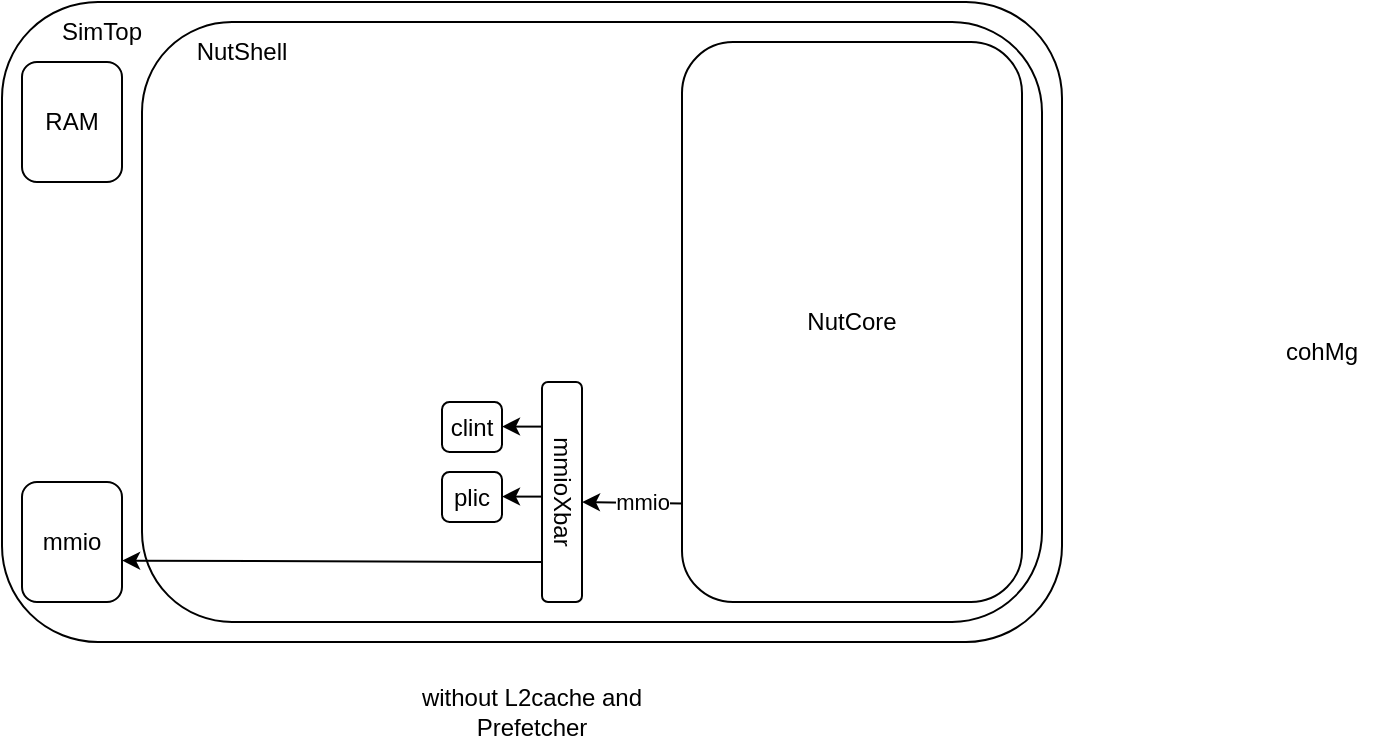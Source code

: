 <mxfile version="23.1.5" type="github">
  <diagram name="Page-1" id="ys6BhgE1m9o0-DdgLBB3">
    <mxGraphModel dx="633" dy="1169" grid="1" gridSize="10" guides="1" tooltips="1" connect="1" arrows="1" fold="1" page="1" pageScale="1" pageWidth="827" pageHeight="1169" math="0" shadow="0">
      <root>
        <mxCell id="0" />
        <mxCell id="1" parent="0" />
        <mxCell id="sn0UC78nvP1S2Xnoz2pD-2" value="" style="group" vertex="1" connectable="0" parent="1">
          <mxGeometry x="70" y="-560" width="530" height="320" as="geometry" />
        </mxCell>
        <mxCell id="pj7TBgmdTwbTagmpTVOs-1" value="" style="rounded=1;whiteSpace=wrap;html=1;" parent="sn0UC78nvP1S2Xnoz2pD-2" vertex="1">
          <mxGeometry width="530" height="320" as="geometry" />
        </mxCell>
        <mxCell id="pj7TBgmdTwbTagmpTVOs-8" value="SimTop" style="text;strokeColor=none;align=center;fillColor=none;html=1;verticalAlign=middle;whiteSpace=wrap;rounded=0;" parent="sn0UC78nvP1S2Xnoz2pD-2" vertex="1">
          <mxGeometry x="20" width="60" height="30" as="geometry" />
        </mxCell>
        <mxCell id="sn0UC78nvP1S2Xnoz2pD-3" value="" style="group" vertex="1" connectable="0" parent="sn0UC78nvP1S2Xnoz2pD-2">
          <mxGeometry x="70" y="10" width="450" height="300" as="geometry" />
        </mxCell>
        <mxCell id="pj7TBgmdTwbTagmpTVOs-5" value="" style="rounded=1;whiteSpace=wrap;html=1;movable=1;resizable=1;rotatable=1;deletable=1;editable=1;locked=0;connectable=1;" parent="sn0UC78nvP1S2Xnoz2pD-3" vertex="1">
          <mxGeometry width="450" height="300" as="geometry" />
        </mxCell>
        <mxCell id="pj7TBgmdTwbTagmpTVOs-10" value="NutShell" style="text;strokeColor=none;align=center;fillColor=none;html=1;verticalAlign=middle;whiteSpace=wrap;rounded=0;movable=1;resizable=1;rotatable=1;deletable=1;editable=1;locked=0;connectable=1;" parent="sn0UC78nvP1S2Xnoz2pD-3" vertex="1">
          <mxGeometry x="20" width="60" height="30" as="geometry" />
        </mxCell>
        <mxCell id="pj7TBgmdTwbTagmpTVOs-11" value="NutCore" style="rounded=1;whiteSpace=wrap;html=1;" parent="sn0UC78nvP1S2Xnoz2pD-3" vertex="1">
          <mxGeometry x="270" y="10" width="170" height="280" as="geometry" />
        </mxCell>
        <mxCell id="pj7TBgmdTwbTagmpTVOs-12" value="" style="rounded=1;whiteSpace=wrap;html=1;" parent="sn0UC78nvP1S2Xnoz2pD-3" vertex="1">
          <mxGeometry x="200" y="180" width="20" height="110" as="geometry" />
        </mxCell>
        <mxCell id="pj7TBgmdTwbTagmpTVOs-14" value="mmio" style="edgeStyle=none;orthogonalLoop=1;jettySize=auto;html=1;rounded=0;exitX=0.001;exitY=0.824;exitDx=0;exitDy=0;exitPerimeter=0;" parent="sn0UC78nvP1S2Xnoz2pD-3" edge="1" source="pj7TBgmdTwbTagmpTVOs-11">
          <mxGeometry x="-0.2" width="80" relative="1" as="geometry">
            <mxPoint x="260" y="240" as="sourcePoint" />
            <mxPoint x="220" y="240" as="targetPoint" />
            <Array as="points" />
            <mxPoint as="offset" />
          </mxGeometry>
        </mxCell>
        <mxCell id="pj7TBgmdTwbTagmpTVOs-15" value="mmioXbar" style="text;strokeColor=none;align=center;fillColor=none;html=1;verticalAlign=middle;whiteSpace=wrap;rounded=0;rotation=90;" parent="sn0UC78nvP1S2Xnoz2pD-3" vertex="1">
          <mxGeometry x="180" y="220" width="60" height="30" as="geometry" />
        </mxCell>
        <mxCell id="pj7TBgmdTwbTagmpTVOs-16" value="clint" style="rounded=1;whiteSpace=wrap;html=1;" parent="sn0UC78nvP1S2Xnoz2pD-3" vertex="1">
          <mxGeometry x="150" y="190" width="30" height="25" as="geometry" />
        </mxCell>
        <mxCell id="pj7TBgmdTwbTagmpTVOs-17" value="plic" style="rounded=1;whiteSpace=wrap;html=1;" parent="sn0UC78nvP1S2Xnoz2pD-3" vertex="1">
          <mxGeometry x="150" y="225" width="30" height="25" as="geometry" />
        </mxCell>
        <mxCell id="pj7TBgmdTwbTagmpTVOs-18" value="" style="edgeStyle=none;orthogonalLoop=1;jettySize=auto;html=1;rounded=0;" parent="sn0UC78nvP1S2Xnoz2pD-3" edge="1">
          <mxGeometry width="80" relative="1" as="geometry">
            <mxPoint x="200" y="202.3" as="sourcePoint" />
            <mxPoint x="180" y="202.3" as="targetPoint" />
            <Array as="points" />
          </mxGeometry>
        </mxCell>
        <mxCell id="pj7TBgmdTwbTagmpTVOs-19" value="" style="edgeStyle=none;orthogonalLoop=1;jettySize=auto;html=1;rounded=0;" parent="sn0UC78nvP1S2Xnoz2pD-3" edge="1">
          <mxGeometry width="80" relative="1" as="geometry">
            <mxPoint x="200" y="237.3" as="sourcePoint" />
            <mxPoint x="180" y="237.3" as="targetPoint" />
            <Array as="points" />
          </mxGeometry>
        </mxCell>
        <mxCell id="pj7TBgmdTwbTagmpTVOs-20" value="" style="edgeStyle=none;orthogonalLoop=1;jettySize=auto;html=1;rounded=0;entryX=1.001;entryY=0.655;entryDx=0;entryDy=0;entryPerimeter=0;" parent="sn0UC78nvP1S2Xnoz2pD-3" target="pj7TBgmdTwbTagmpTVOs-7" edge="1">
          <mxGeometry width="80" relative="1" as="geometry">
            <mxPoint x="200" y="270" as="sourcePoint" />
            <mxPoint x="180" y="270" as="targetPoint" />
            <Array as="points" />
          </mxGeometry>
        </mxCell>
        <mxCell id="pj7TBgmdTwbTagmpTVOs-6" value="RAM" style="rounded=1;whiteSpace=wrap;html=1;" parent="sn0UC78nvP1S2Xnoz2pD-2" vertex="1">
          <mxGeometry x="10" y="30" width="50" height="60" as="geometry" />
        </mxCell>
        <mxCell id="pj7TBgmdTwbTagmpTVOs-7" value="mmio" style="rounded=1;whiteSpace=wrap;html=1;" parent="sn0UC78nvP1S2Xnoz2pD-2" vertex="1">
          <mxGeometry x="10" y="240" width="50" height="60" as="geometry" />
        </mxCell>
        <mxCell id="sn0UC78nvP1S2Xnoz2pD-4" value="without L2cache and Prefetcher" style="text;strokeColor=none;align=center;fillColor=none;html=1;verticalAlign=middle;whiteSpace=wrap;rounded=0;" vertex="1" parent="1">
          <mxGeometry x="260" y="-220" width="150" height="30" as="geometry" />
        </mxCell>
        <mxCell id="sn0UC78nvP1S2Xnoz2pD-7" value="cohMg" style="text;strokeColor=none;align=center;fillColor=none;html=1;verticalAlign=middle;whiteSpace=wrap;rounded=0;" vertex="1" parent="1">
          <mxGeometry x="700" y="-400" width="60" height="30" as="geometry" />
        </mxCell>
      </root>
    </mxGraphModel>
  </diagram>
</mxfile>

